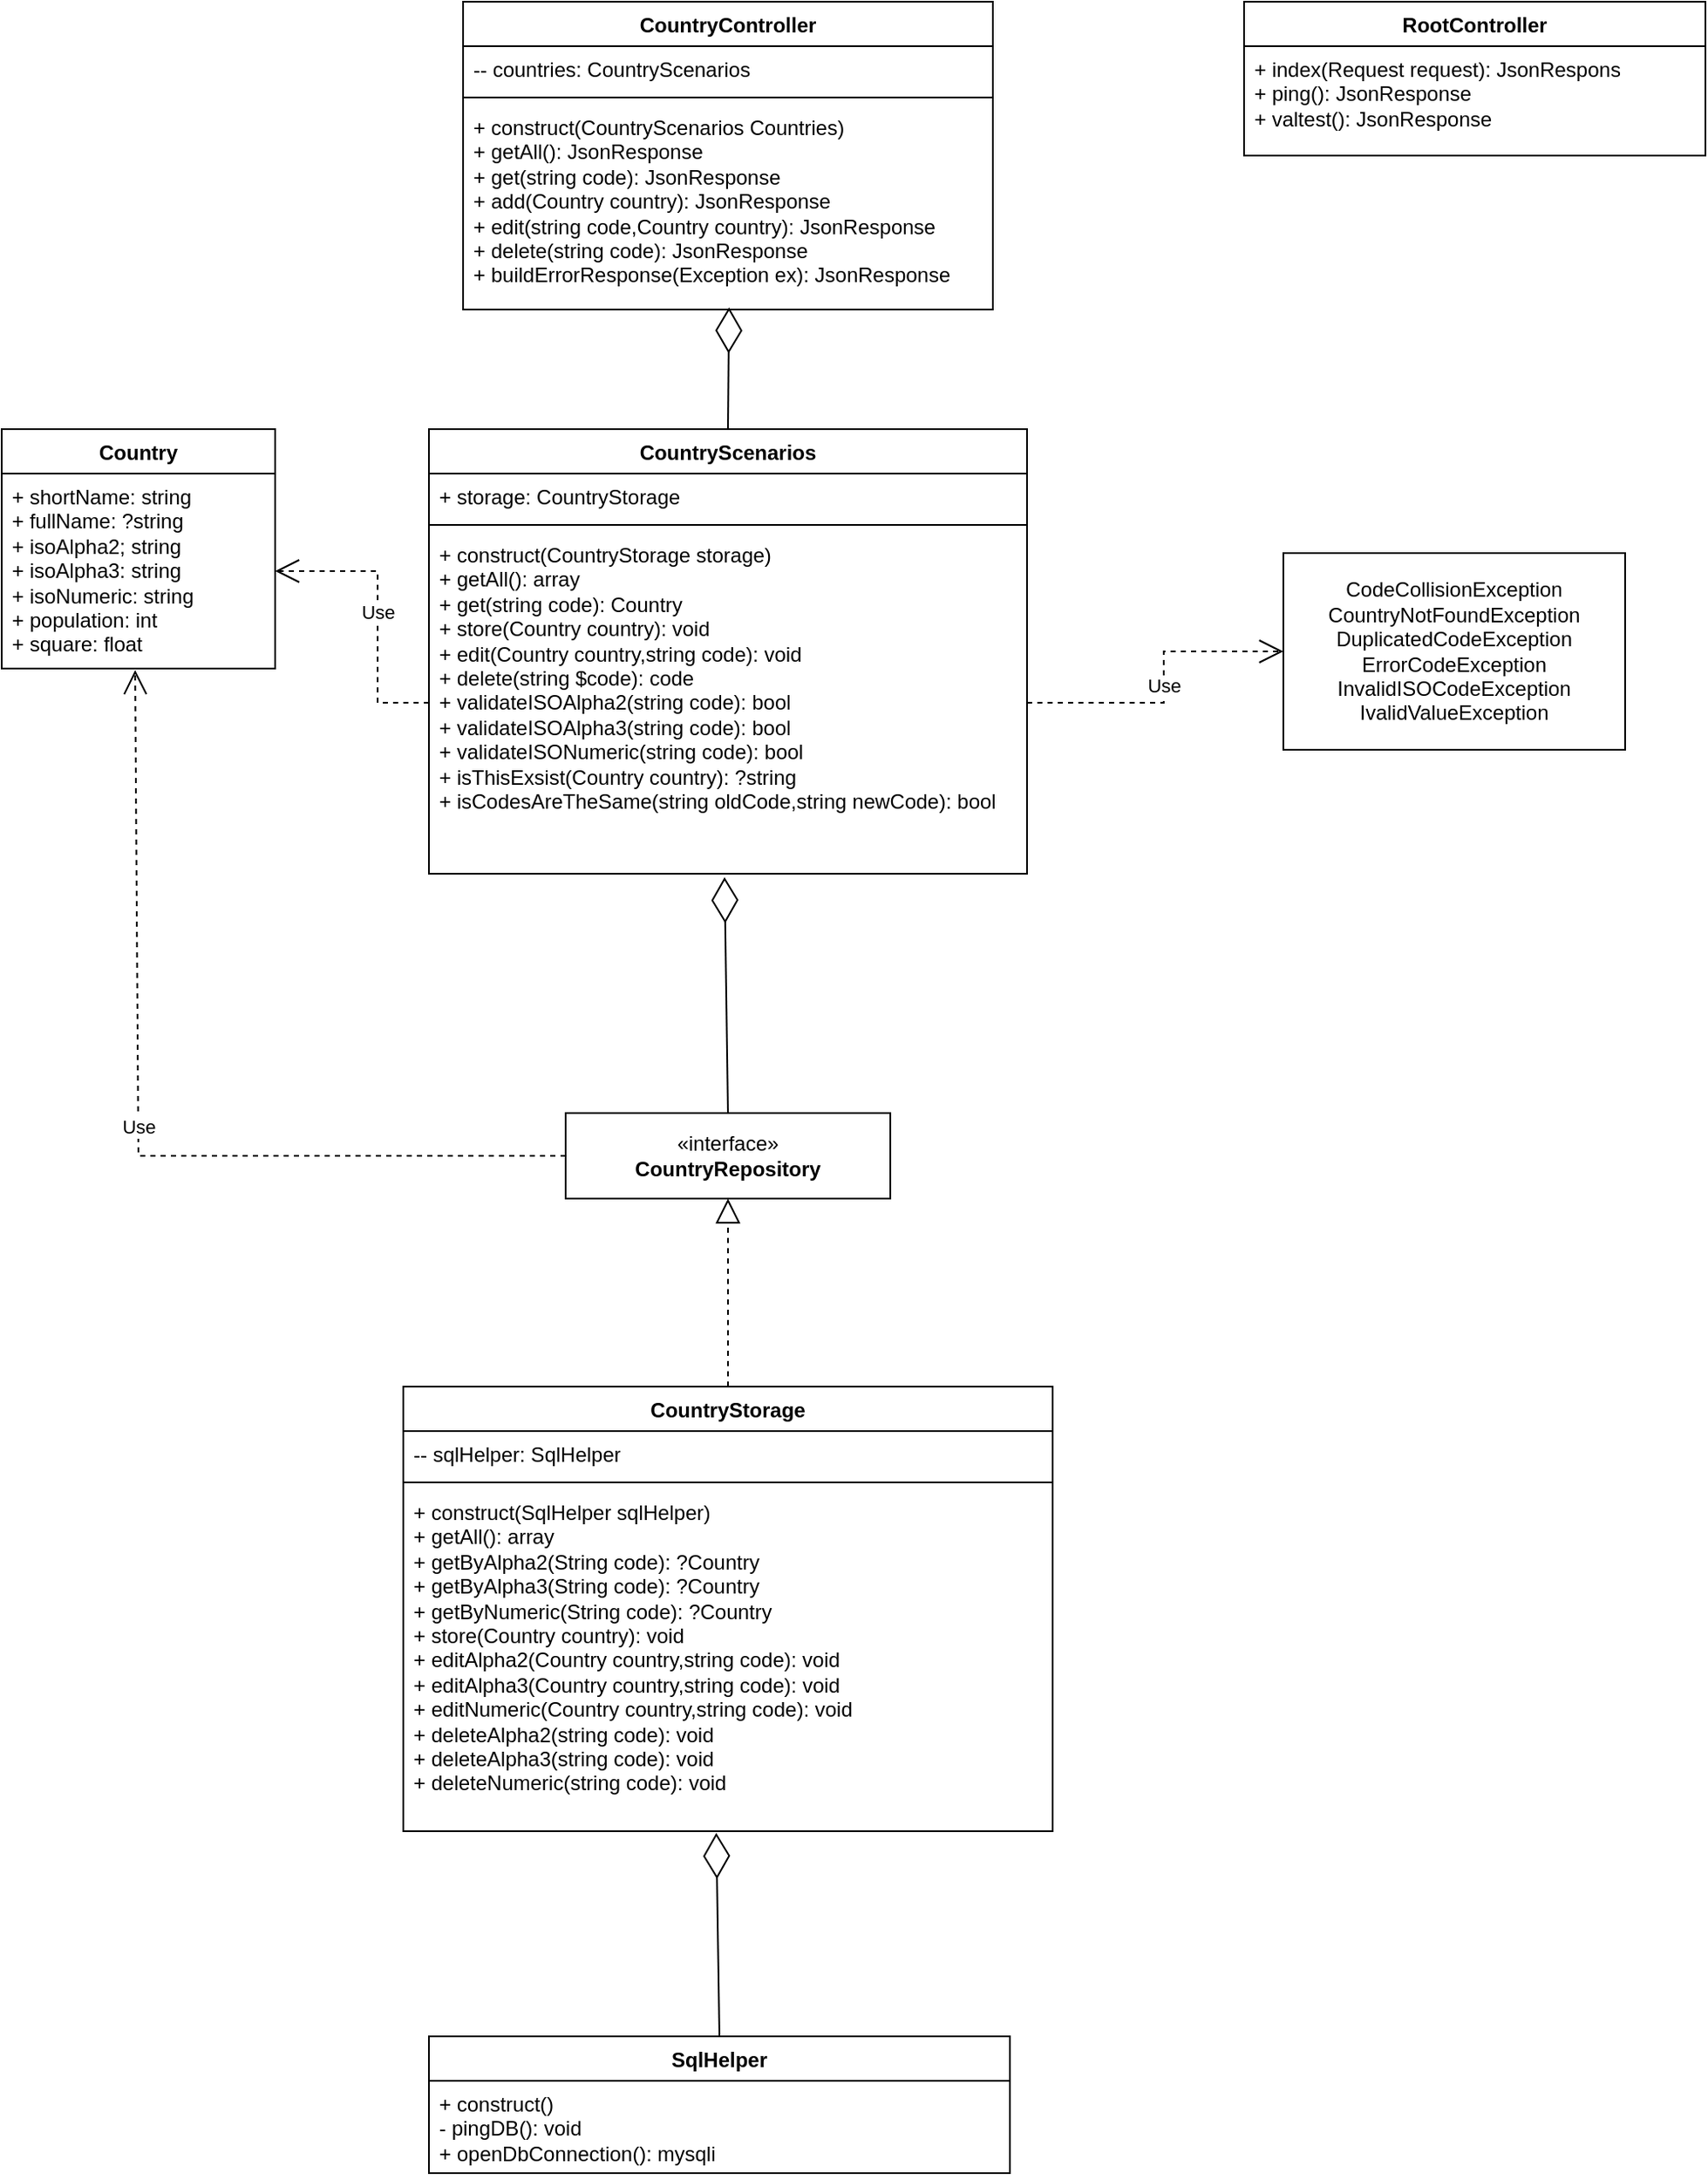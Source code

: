 <mxfile version="24.7.17">
  <diagram id="C5RBs43oDa-KdzZeNtuy" name="Page-1">
    <mxGraphModel dx="2480" dy="1382" grid="1" gridSize="10" guides="1" tooltips="1" connect="1" arrows="1" fold="1" page="1" pageScale="1" pageWidth="827" pageHeight="1169" math="0" shadow="0">
      <root>
        <mxCell id="WIyWlLk6GJQsqaUBKTNV-0" />
        <mxCell id="WIyWlLk6GJQsqaUBKTNV-1" parent="WIyWlLk6GJQsqaUBKTNV-0" />
        <mxCell id="Xf-THd13qWa3xfeVSWmY-1" value="Country" style="swimlane;fontStyle=1;align=center;verticalAlign=top;childLayout=stackLayout;horizontal=1;startSize=26;horizontalStack=0;resizeParent=1;resizeParentMax=0;resizeLast=0;collapsible=1;marginBottom=0;whiteSpace=wrap;html=1;" vertex="1" parent="WIyWlLk6GJQsqaUBKTNV-1">
          <mxGeometry x="100" y="300" width="160" height="140" as="geometry" />
        </mxCell>
        <mxCell id="Xf-THd13qWa3xfeVSWmY-2" value="+ shortName: string&lt;div&gt;+ fullName: ?string&lt;/div&gt;&lt;div&gt;+ isoAlpha2; string&lt;/div&gt;&lt;div&gt;+ isoAlpha3: string&lt;/div&gt;&lt;div&gt;+ isoNumeric: string&lt;/div&gt;&lt;div&gt;+ population: int&lt;/div&gt;&lt;div&gt;+ square: float&lt;/div&gt;" style="text;strokeColor=none;fillColor=none;align=left;verticalAlign=top;spacingLeft=4;spacingRight=4;overflow=hidden;rotatable=0;points=[[0,0.5],[1,0.5]];portConstraint=eastwest;whiteSpace=wrap;html=1;" vertex="1" parent="Xf-THd13qWa3xfeVSWmY-1">
          <mxGeometry y="26" width="160" height="114" as="geometry" />
        </mxCell>
        <mxCell id="Xf-THd13qWa3xfeVSWmY-5" value="CountryScenarios" style="swimlane;fontStyle=1;align=center;verticalAlign=top;childLayout=stackLayout;horizontal=1;startSize=26;horizontalStack=0;resizeParent=1;resizeParentMax=0;resizeLast=0;collapsible=1;marginBottom=0;whiteSpace=wrap;html=1;" vertex="1" parent="WIyWlLk6GJQsqaUBKTNV-1">
          <mxGeometry x="350" y="300" width="350" height="260" as="geometry" />
        </mxCell>
        <mxCell id="Xf-THd13qWa3xfeVSWmY-6" value="+ storage: CountryStorage" style="text;strokeColor=none;fillColor=none;align=left;verticalAlign=top;spacingLeft=4;spacingRight=4;overflow=hidden;rotatable=0;points=[[0,0.5],[1,0.5]];portConstraint=eastwest;whiteSpace=wrap;html=1;" vertex="1" parent="Xf-THd13qWa3xfeVSWmY-5">
          <mxGeometry y="26" width="350" height="26" as="geometry" />
        </mxCell>
        <mxCell id="Xf-THd13qWa3xfeVSWmY-7" value="" style="line;strokeWidth=1;fillColor=none;align=left;verticalAlign=middle;spacingTop=-1;spacingLeft=3;spacingRight=3;rotatable=0;labelPosition=right;points=[];portConstraint=eastwest;strokeColor=inherit;" vertex="1" parent="Xf-THd13qWa3xfeVSWmY-5">
          <mxGeometry y="52" width="350" height="8" as="geometry" />
        </mxCell>
        <mxCell id="Xf-THd13qWa3xfeVSWmY-8" value="+ construct(CountryStorage storage)&lt;div&gt;+ getAll(): array&lt;/div&gt;&lt;div&gt;+ get(string code): Country&lt;/div&gt;&lt;div&gt;+ store(Country country): void&lt;/div&gt;&lt;div&gt;+ edit(Country country,string code): void&lt;/div&gt;&lt;div&gt;+ delete(string $code): code&lt;/div&gt;&lt;div&gt;+ validateISOAlpha2(string code): bool&lt;/div&gt;&lt;div&gt;+ validateISOAlpha3(string code): bool&lt;/div&gt;&lt;div&gt;+ validateISONumeric(string code): bool&lt;br&gt;&lt;/div&gt;&lt;div&gt;+ isThisExsist(Country country): ?string&lt;/div&gt;&lt;div&gt;+ isCodesAreTheSame(string oldCode,string newCode): bool&lt;/div&gt;" style="text;strokeColor=none;fillColor=none;align=left;verticalAlign=top;spacingLeft=4;spacingRight=4;overflow=hidden;rotatable=0;points=[[0,0.5],[1,0.5]];portConstraint=eastwest;whiteSpace=wrap;html=1;" vertex="1" parent="Xf-THd13qWa3xfeVSWmY-5">
          <mxGeometry y="60" width="350" height="200" as="geometry" />
        </mxCell>
        <mxCell id="Xf-THd13qWa3xfeVSWmY-14" value="Use" style="endArrow=open;endSize=12;dashed=1;html=1;rounded=0;entryX=1;entryY=0.5;entryDx=0;entryDy=0;exitX=0;exitY=0.5;exitDx=0;exitDy=0;" edge="1" parent="WIyWlLk6GJQsqaUBKTNV-1" source="Xf-THd13qWa3xfeVSWmY-8" target="Xf-THd13qWa3xfeVSWmY-2">
          <mxGeometry x="-0.002" width="160" relative="1" as="geometry">
            <mxPoint x="360" y="410" as="sourcePoint" />
            <mxPoint x="440" y="440" as="targetPoint" />
            <Array as="points">
              <mxPoint x="320" y="460" />
              <mxPoint x="320" y="383" />
            </Array>
            <mxPoint as="offset" />
          </mxGeometry>
        </mxCell>
        <mxCell id="Xf-THd13qWa3xfeVSWmY-18" value="" style="endArrow=diamondThin;endFill=0;endSize=24;html=1;rounded=0;exitX=0.5;exitY=0;exitDx=0;exitDy=0;" edge="1" parent="WIyWlLk6GJQsqaUBKTNV-1" source="Xf-THd13qWa3xfeVSWmY-29">
          <mxGeometry width="160" relative="1" as="geometry">
            <mxPoint x="525" y="690" as="sourcePoint" />
            <mxPoint x="523" y="562" as="targetPoint" />
            <Array as="points" />
          </mxGeometry>
        </mxCell>
        <mxCell id="Xf-THd13qWa3xfeVSWmY-29" value="«interface»&lt;div style=&quot;font-weight: 700;&quot;&gt;&lt;b&gt;CountryRepository&lt;/b&gt;&lt;/div&gt;" style="html=1;whiteSpace=wrap;" vertex="1" parent="WIyWlLk6GJQsqaUBKTNV-1">
          <mxGeometry x="430" y="700" width="190" height="50" as="geometry" />
        </mxCell>
        <mxCell id="Xf-THd13qWa3xfeVSWmY-31" value="CountryStorage" style="swimlane;fontStyle=1;align=center;verticalAlign=top;childLayout=stackLayout;horizontal=1;startSize=26;horizontalStack=0;resizeParent=1;resizeParentMax=0;resizeLast=0;collapsible=1;marginBottom=0;whiteSpace=wrap;html=1;" vertex="1" parent="WIyWlLk6GJQsqaUBKTNV-1">
          <mxGeometry x="335" y="860" width="380" height="260" as="geometry" />
        </mxCell>
        <mxCell id="Xf-THd13qWa3xfeVSWmY-32" value="-- sqlHelper: SqlHelper" style="text;strokeColor=none;fillColor=none;align=left;verticalAlign=top;spacingLeft=4;spacingRight=4;overflow=hidden;rotatable=0;points=[[0,0.5],[1,0.5]];portConstraint=eastwest;whiteSpace=wrap;html=1;" vertex="1" parent="Xf-THd13qWa3xfeVSWmY-31">
          <mxGeometry y="26" width="380" height="26" as="geometry" />
        </mxCell>
        <mxCell id="Xf-THd13qWa3xfeVSWmY-33" value="" style="line;strokeWidth=1;fillColor=none;align=left;verticalAlign=middle;spacingTop=-1;spacingLeft=3;spacingRight=3;rotatable=0;labelPosition=right;points=[];portConstraint=eastwest;strokeColor=inherit;" vertex="1" parent="Xf-THd13qWa3xfeVSWmY-31">
          <mxGeometry y="52" width="380" height="8" as="geometry" />
        </mxCell>
        <mxCell id="Xf-THd13qWa3xfeVSWmY-34" value="+ construct(SqlHelper sqlHelper)&lt;div&gt;+ getAll(): array&lt;/div&gt;&lt;div&gt;+ getByAlpha2(String code): ?Country&lt;/div&gt;&lt;div&gt;+&amp;nbsp;&lt;span style=&quot;background-color: initial;&quot;&gt;getByAlpha3(String code): ?Country&lt;/span&gt;&lt;/div&gt;&lt;div&gt;&lt;span style=&quot;background-color: initial;&quot;&gt;+&amp;nbsp;&lt;/span&gt;&lt;span style=&quot;background-color: initial;&quot;&gt;getByNumeric(String code): ?Country&lt;/span&gt;&lt;/div&gt;&lt;div&gt;&lt;span style=&quot;background-color: initial;&quot;&gt;+ store(Country country): void&lt;/span&gt;&lt;/div&gt;&lt;div&gt;&lt;span style=&quot;background-color: initial;&quot;&gt;+ editAlpha2(Country country,string code): void&lt;/span&gt;&lt;/div&gt;&lt;div&gt;&lt;span style=&quot;background-color: initial;&quot;&gt;+&amp;nbsp;&lt;/span&gt;&lt;span style=&quot;background-color: initial;&quot;&gt;editAlpha3(Country country,string code): void&lt;/span&gt;&lt;/div&gt;&lt;div&gt;&lt;span style=&quot;background-color: initial;&quot;&gt;+&amp;nbsp;&lt;/span&gt;&lt;span style=&quot;background-color: initial;&quot;&gt;editNumeric(Country country,string code): void&lt;/span&gt;&lt;/div&gt;&lt;div&gt;&lt;span style=&quot;background-color: initial;&quot;&gt;+ deleteAlpha2(string code): void&lt;/span&gt;&lt;/div&gt;&lt;div&gt;&lt;span style=&quot;background-color: initial;&quot;&gt;+&amp;nbsp;&lt;/span&gt;&lt;span style=&quot;background-color: initial;&quot;&gt;deleteAlpha3(string code): void&lt;/span&gt;&lt;/div&gt;&lt;div&gt;&lt;span style=&quot;background-color: initial;&quot;&gt;+&amp;nbsp;&lt;/span&gt;&lt;span style=&quot;background-color: initial;&quot;&gt;deleteNumeric(string code): void&lt;/span&gt;&lt;/div&gt;" style="text;strokeColor=none;fillColor=none;align=left;verticalAlign=top;spacingLeft=4;spacingRight=4;overflow=hidden;rotatable=0;points=[[0,0.5],[1,0.5]];portConstraint=eastwest;whiteSpace=wrap;html=1;" vertex="1" parent="Xf-THd13qWa3xfeVSWmY-31">
          <mxGeometry y="60" width="380" height="200" as="geometry" />
        </mxCell>
        <mxCell id="Xf-THd13qWa3xfeVSWmY-35" value="" style="endArrow=block;dashed=1;endFill=0;endSize=12;html=1;rounded=0;entryX=0.5;entryY=1;entryDx=0;entryDy=0;exitX=0.5;exitY=0;exitDx=0;exitDy=0;" edge="1" parent="WIyWlLk6GJQsqaUBKTNV-1" source="Xf-THd13qWa3xfeVSWmY-31" target="Xf-THd13qWa3xfeVSWmY-29">
          <mxGeometry width="160" relative="1" as="geometry">
            <mxPoint x="540" y="820" as="sourcePoint" />
            <mxPoint x="490" y="930" as="targetPoint" />
          </mxGeometry>
        </mxCell>
        <mxCell id="Xf-THd13qWa3xfeVSWmY-36" value="SqlHelper" style="swimlane;fontStyle=1;align=center;verticalAlign=top;childLayout=stackLayout;horizontal=1;startSize=26;horizontalStack=0;resizeParent=1;resizeParentMax=0;resizeLast=0;collapsible=1;marginBottom=0;whiteSpace=wrap;html=1;" vertex="1" parent="WIyWlLk6GJQsqaUBKTNV-1">
          <mxGeometry x="350" y="1240" width="340" height="80" as="geometry" />
        </mxCell>
        <mxCell id="Xf-THd13qWa3xfeVSWmY-39" value="+ construct()&lt;div&gt;- pingDB(): void&lt;/div&gt;&lt;div&gt;+ openDbConnection(): mysqli&lt;/div&gt;" style="text;strokeColor=none;fillColor=none;align=left;verticalAlign=top;spacingLeft=4;spacingRight=4;overflow=hidden;rotatable=0;points=[[0,0.5],[1,0.5]];portConstraint=eastwest;whiteSpace=wrap;html=1;" vertex="1" parent="Xf-THd13qWa3xfeVSWmY-36">
          <mxGeometry y="26" width="340" height="54" as="geometry" />
        </mxCell>
        <mxCell id="Xf-THd13qWa3xfeVSWmY-40" value="" style="endArrow=diamondThin;endFill=0;endSize=24;html=1;rounded=0;exitX=0.5;exitY=0;exitDx=0;exitDy=0;entryX=0.482;entryY=1.005;entryDx=0;entryDy=0;entryPerimeter=0;" edge="1" parent="WIyWlLk6GJQsqaUBKTNV-1" source="Xf-THd13qWa3xfeVSWmY-36" target="Xf-THd13qWa3xfeVSWmY-34">
          <mxGeometry width="160" relative="1" as="geometry">
            <mxPoint x="330" y="1280" as="sourcePoint" />
            <mxPoint x="520" y="1130" as="targetPoint" />
          </mxGeometry>
        </mxCell>
        <mxCell id="Xf-THd13qWa3xfeVSWmY-41" value="CodeCollisionException&lt;div&gt;CountryNotFoundException&lt;/div&gt;&lt;div&gt;DuplicatedCodeException&lt;/div&gt;&lt;div&gt;ErrorCodeException&lt;/div&gt;&lt;div&gt;InvalidISOCodeException&lt;/div&gt;&lt;div&gt;IvalidValueException&lt;/div&gt;" style="html=1;whiteSpace=wrap;" vertex="1" parent="WIyWlLk6GJQsqaUBKTNV-1">
          <mxGeometry x="850" y="372.5" width="200" height="115" as="geometry" />
        </mxCell>
        <mxCell id="Xf-THd13qWa3xfeVSWmY-42" value="Use" style="endArrow=open;endSize=12;dashed=1;html=1;rounded=0;entryX=0;entryY=0.5;entryDx=0;entryDy=0;exitX=1;exitY=0.5;exitDx=0;exitDy=0;" edge="1" parent="WIyWlLk6GJQsqaUBKTNV-1" source="Xf-THd13qWa3xfeVSWmY-8" target="Xf-THd13qWa3xfeVSWmY-41">
          <mxGeometry x="0.001" width="160" relative="1" as="geometry">
            <mxPoint x="650" y="520" as="sourcePoint" />
            <mxPoint x="810" y="520" as="targetPoint" />
            <Array as="points">
              <mxPoint x="780" y="460" />
              <mxPoint x="780" y="430" />
            </Array>
            <mxPoint as="offset" />
          </mxGeometry>
        </mxCell>
        <mxCell id="Xf-THd13qWa3xfeVSWmY-43" value="Use" style="endArrow=open;endSize=12;dashed=1;html=1;rounded=0;exitX=0;exitY=0.5;exitDx=0;exitDy=0;entryX=0.488;entryY=1.008;entryDx=0;entryDy=0;entryPerimeter=0;" edge="1" parent="WIyWlLk6GJQsqaUBKTNV-1" source="Xf-THd13qWa3xfeVSWmY-29" target="Xf-THd13qWa3xfeVSWmY-2">
          <mxGeometry width="160" relative="1" as="geometry">
            <mxPoint x="220" y="660" as="sourcePoint" />
            <mxPoint x="380" y="660" as="targetPoint" />
            <Array as="points">
              <mxPoint x="180" y="725" />
            </Array>
          </mxGeometry>
        </mxCell>
        <mxCell id="Xf-THd13qWa3xfeVSWmY-44" value="CountryController" style="swimlane;fontStyle=1;align=center;verticalAlign=top;childLayout=stackLayout;horizontal=1;startSize=26;horizontalStack=0;resizeParent=1;resizeParentMax=0;resizeLast=0;collapsible=1;marginBottom=0;whiteSpace=wrap;html=1;" vertex="1" parent="WIyWlLk6GJQsqaUBKTNV-1">
          <mxGeometry x="370" y="50" width="310" height="180" as="geometry" />
        </mxCell>
        <mxCell id="Xf-THd13qWa3xfeVSWmY-45" value="-- countries: CountryScenarios&amp;nbsp;" style="text;strokeColor=none;fillColor=none;align=left;verticalAlign=top;spacingLeft=4;spacingRight=4;overflow=hidden;rotatable=0;points=[[0,0.5],[1,0.5]];portConstraint=eastwest;whiteSpace=wrap;html=1;" vertex="1" parent="Xf-THd13qWa3xfeVSWmY-44">
          <mxGeometry y="26" width="310" height="26" as="geometry" />
        </mxCell>
        <mxCell id="Xf-THd13qWa3xfeVSWmY-46" value="" style="line;strokeWidth=1;fillColor=none;align=left;verticalAlign=middle;spacingTop=-1;spacingLeft=3;spacingRight=3;rotatable=0;labelPosition=right;points=[];portConstraint=eastwest;strokeColor=inherit;" vertex="1" parent="Xf-THd13qWa3xfeVSWmY-44">
          <mxGeometry y="52" width="310" height="8" as="geometry" />
        </mxCell>
        <mxCell id="Xf-THd13qWa3xfeVSWmY-47" value="+ construct(CountryScenarios Countries)&lt;div&gt;+ getAll(): JsonResponse&lt;/div&gt;&lt;div&gt;+ get(string code): JsonResponse&lt;/div&gt;&lt;div&gt;+ add(Country country): JsonResponse&lt;/div&gt;&lt;div&gt;+ edit(string code,Country country): JsonResponse&lt;/div&gt;&lt;div&gt;+ delete(string code): JsonResponse&lt;/div&gt;&lt;div&gt;+ buildErrorResponse(Exception ex): JsonResponse&lt;/div&gt;" style="text;strokeColor=none;fillColor=none;align=left;verticalAlign=top;spacingLeft=4;spacingRight=4;overflow=hidden;rotatable=0;points=[[0,0.5],[1,0.5]];portConstraint=eastwest;whiteSpace=wrap;html=1;" vertex="1" parent="Xf-THd13qWa3xfeVSWmY-44">
          <mxGeometry y="60" width="310" height="120" as="geometry" />
        </mxCell>
        <mxCell id="Xf-THd13qWa3xfeVSWmY-48" value="" style="endArrow=diamondThin;endFill=0;endSize=24;html=1;rounded=0;entryX=0.502;entryY=0.99;entryDx=0;entryDy=0;entryPerimeter=0;exitX=0.5;exitY=0;exitDx=0;exitDy=0;" edge="1" parent="WIyWlLk6GJQsqaUBKTNV-1" source="Xf-THd13qWa3xfeVSWmY-5" target="Xf-THd13qWa3xfeVSWmY-47">
          <mxGeometry width="160" relative="1" as="geometry">
            <mxPoint x="460" y="270" as="sourcePoint" />
            <mxPoint x="620" y="270" as="targetPoint" />
          </mxGeometry>
        </mxCell>
        <mxCell id="Xf-THd13qWa3xfeVSWmY-49" value="RootController" style="swimlane;fontStyle=1;align=center;verticalAlign=top;childLayout=stackLayout;horizontal=1;startSize=26;horizontalStack=0;resizeParent=1;resizeParentMax=0;resizeLast=0;collapsible=1;marginBottom=0;whiteSpace=wrap;html=1;" vertex="1" parent="WIyWlLk6GJQsqaUBKTNV-1">
          <mxGeometry x="827" y="50" width="270" height="90" as="geometry" />
        </mxCell>
        <mxCell id="Xf-THd13qWa3xfeVSWmY-52" value="+ index(Request request): JsonRespons&lt;div&gt;+ ping(): JsonResponse&lt;/div&gt;&lt;div&gt;+ valtest(): JsonResponse&lt;/div&gt;" style="text;strokeColor=none;fillColor=none;align=left;verticalAlign=top;spacingLeft=4;spacingRight=4;overflow=hidden;rotatable=0;points=[[0,0.5],[1,0.5]];portConstraint=eastwest;whiteSpace=wrap;html=1;" vertex="1" parent="Xf-THd13qWa3xfeVSWmY-49">
          <mxGeometry y="26" width="270" height="64" as="geometry" />
        </mxCell>
      </root>
    </mxGraphModel>
  </diagram>
</mxfile>
